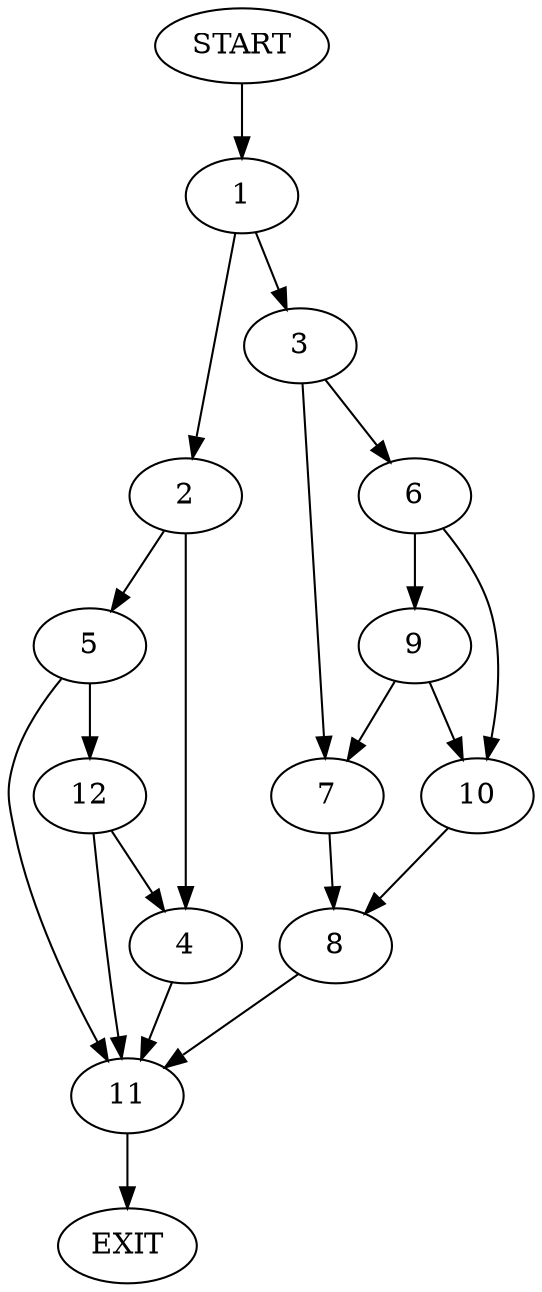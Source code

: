 digraph {
0 [label="START"]
13 [label="EXIT"]
0 -> 1
1 -> 2
1 -> 3
2 -> 4
2 -> 5
3 -> 6
3 -> 7
7 -> 8
6 -> 9
6 -> 10
10 -> 8
9 -> 7
9 -> 10
8 -> 11
11 -> 13
5 -> 12
5 -> 11
4 -> 11
12 -> 4
12 -> 11
}
